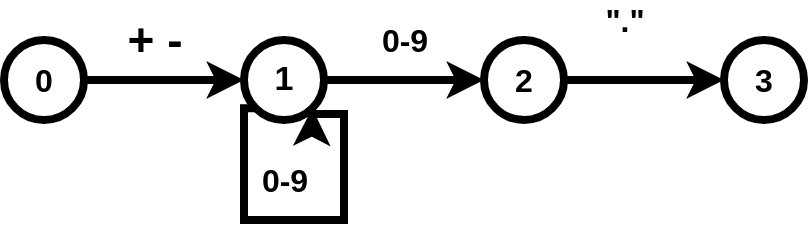 <mxfile version="14.5.3" type="github">
  <diagram id="Ap0jZNTOmF7c9kHHZEdw" name="Page-1">
    <mxGraphModel dx="1422" dy="772" grid="1" gridSize="10" guides="1" tooltips="1" connect="1" arrows="1" fold="1" page="1" pageScale="1" pageWidth="850" pageHeight="1100" math="0" shadow="0">
      <root>
        <mxCell id="0" />
        <mxCell id="1" parent="0" />
        <mxCell id="AsH3hEcnD4NAmcyB_wdX-8" value="" style="edgeStyle=orthogonalEdgeStyle;rounded=0;orthogonalLoop=1;jettySize=auto;html=1;strokeWidth=4;" edge="1" parent="1" source="AsH3hEcnD4NAmcyB_wdX-1" target="AsH3hEcnD4NAmcyB_wdX-2">
          <mxGeometry relative="1" as="geometry" />
        </mxCell>
        <mxCell id="AsH3hEcnD4NAmcyB_wdX-1" value="&lt;font style=&quot;font-size: 16px&quot;&gt;&lt;b&gt;0&lt;/b&gt;&lt;/font&gt;" style="ellipse;whiteSpace=wrap;html=1;aspect=fixed;strokeWidth=4;" vertex="1" parent="1">
          <mxGeometry x="150" y="300" width="40" height="40" as="geometry" />
        </mxCell>
        <mxCell id="AsH3hEcnD4NAmcyB_wdX-5" value="" style="edgeStyle=orthogonalEdgeStyle;rounded=0;orthogonalLoop=1;jettySize=auto;html=1;strokeWidth=4;" edge="1" parent="1" source="AsH3hEcnD4NAmcyB_wdX-2" target="AsH3hEcnD4NAmcyB_wdX-4">
          <mxGeometry relative="1" as="geometry" />
        </mxCell>
        <mxCell id="AsH3hEcnD4NAmcyB_wdX-2" value="&lt;b&gt;&lt;font style=&quot;font-size: 17px&quot;&gt;1&lt;/font&gt;&lt;/b&gt;" style="ellipse;whiteSpace=wrap;html=1;aspect=fixed;strokeWidth=4;" vertex="1" parent="1">
          <mxGeometry x="270" y="300" width="40" height="40" as="geometry" />
        </mxCell>
        <mxCell id="AsH3hEcnD4NAmcyB_wdX-7" value="" style="edgeStyle=orthogonalEdgeStyle;rounded=0;orthogonalLoop=1;jettySize=auto;html=1;strokeWidth=4;" edge="1" parent="1" source="AsH3hEcnD4NAmcyB_wdX-4" target="AsH3hEcnD4NAmcyB_wdX-6">
          <mxGeometry relative="1" as="geometry" />
        </mxCell>
        <mxCell id="AsH3hEcnD4NAmcyB_wdX-4" value="&lt;font style=&quot;font-size: 16px&quot;&gt;&lt;b&gt;2&lt;/b&gt;&lt;/font&gt;" style="ellipse;whiteSpace=wrap;html=1;aspect=fixed;strokeWidth=4;" vertex="1" parent="1">
          <mxGeometry x="390" y="300" width="40" height="40" as="geometry" />
        </mxCell>
        <mxCell id="AsH3hEcnD4NAmcyB_wdX-6" value="&lt;b style=&quot;font-size: 16px&quot;&gt;3&lt;/b&gt;" style="ellipse;whiteSpace=wrap;html=1;aspect=fixed;strokeWidth=4;" vertex="1" parent="1">
          <mxGeometry x="510" y="300" width="40" height="40" as="geometry" />
        </mxCell>
        <mxCell id="AsH3hEcnD4NAmcyB_wdX-9" value="&lt;b&gt;&lt;font style=&quot;font-size: 23px&quot;&gt;+ -&lt;/font&gt;&lt;/b&gt;" style="text;html=1;align=center;verticalAlign=middle;resizable=0;points=[];autosize=1;" vertex="1" parent="1">
          <mxGeometry x="205" y="290" width="40" height="20" as="geometry" />
        </mxCell>
        <mxCell id="AsH3hEcnD4NAmcyB_wdX-10" style="edgeStyle=orthogonalEdgeStyle;rounded=0;orthogonalLoop=1;jettySize=auto;html=1;exitX=0;exitY=1;exitDx=0;exitDy=0;strokeWidth=4;entryX=1;entryY=1;entryDx=0;entryDy=0;" edge="1" parent="1" source="AsH3hEcnD4NAmcyB_wdX-2" target="AsH3hEcnD4NAmcyB_wdX-2">
          <mxGeometry relative="1" as="geometry">
            <mxPoint x="320" y="337" as="targetPoint" />
            <Array as="points">
              <mxPoint x="270" y="334" />
              <mxPoint x="270" y="390" />
              <mxPoint x="320" y="390" />
              <mxPoint x="320" y="337" />
              <mxPoint x="304" y="337" />
            </Array>
          </mxGeometry>
        </mxCell>
        <mxCell id="AsH3hEcnD4NAmcyB_wdX-11" value="&lt;b&gt;&lt;font style=&quot;font-size: 16px&quot;&gt;0-9&lt;/font&gt;&lt;/b&gt;" style="text;html=1;align=center;verticalAlign=middle;resizable=0;points=[];autosize=1;" vertex="1" parent="1">
          <mxGeometry x="270" y="360" width="40" height="20" as="geometry" />
        </mxCell>
        <mxCell id="AsH3hEcnD4NAmcyB_wdX-12" value="&lt;b&gt;&lt;font style=&quot;font-size: 16px&quot;&gt;0-9&lt;/font&gt;&lt;/b&gt;" style="text;html=1;align=center;verticalAlign=middle;resizable=0;points=[];autosize=1;" vertex="1" parent="1">
          <mxGeometry x="330" y="290" width="40" height="20" as="geometry" />
        </mxCell>
        <mxCell id="AsH3hEcnD4NAmcyB_wdX-13" value="&lt;b&gt;&lt;font style=&quot;font-size: 16px&quot;&gt;&quot;.&quot;&lt;/font&gt;&lt;/b&gt;" style="text;html=1;align=center;verticalAlign=middle;resizable=0;points=[];autosize=1;" vertex="1" parent="1">
          <mxGeometry x="440" y="280" width="40" height="20" as="geometry" />
        </mxCell>
      </root>
    </mxGraphModel>
  </diagram>
</mxfile>
